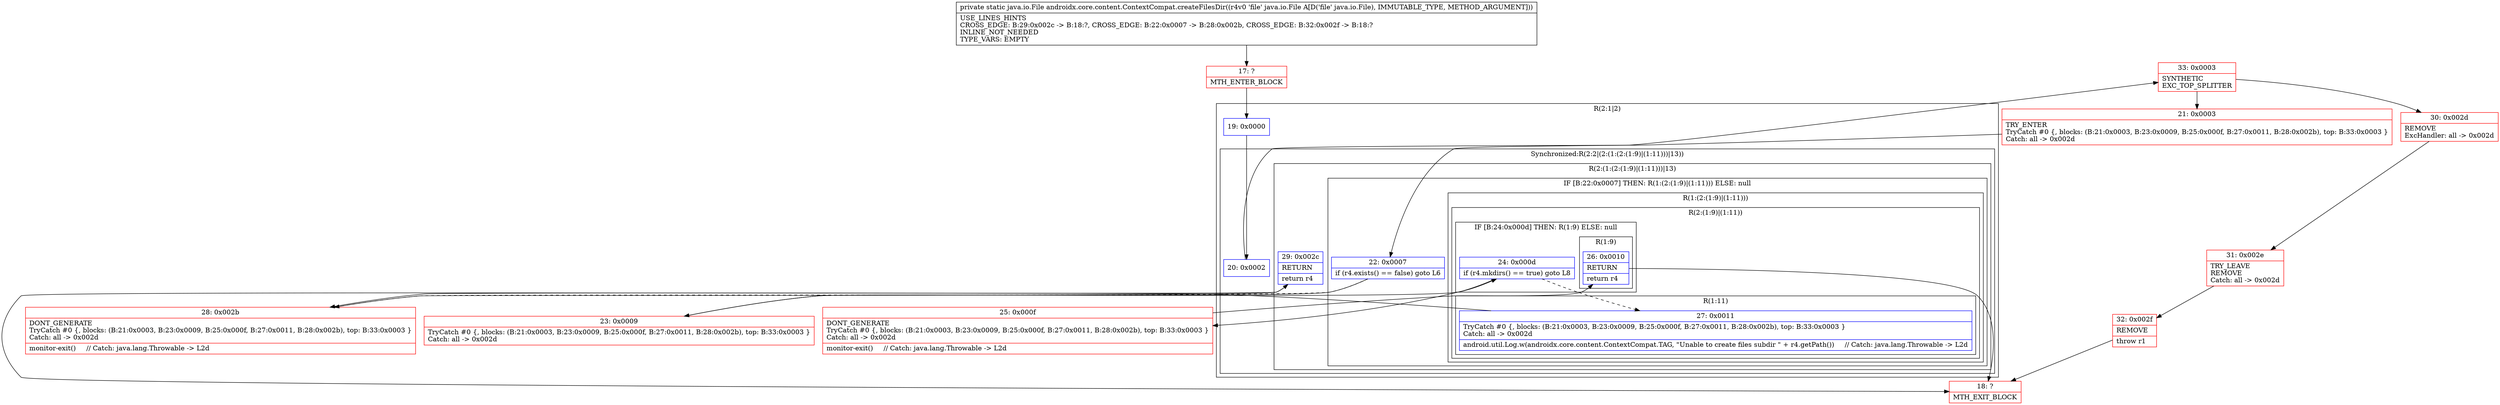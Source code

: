 digraph "CFG forandroidx.core.content.ContextCompat.createFilesDir(Ljava\/io\/File;)Ljava\/io\/File;" {
subgraph cluster_Region_1441623706 {
label = "R(2:1|2)";
node [shape=record,color=blue];
Node_19 [shape=record,label="{19\:\ 0x0000}"];
subgraph cluster_SynchronizedRegion_160695657 {
label = "Synchronized:R(2:2|(2:(1:(2:(1:9)|(1:11)))|13))";
node [shape=record,color=blue];
Node_20 [shape=record,label="{20\:\ 0x0002}"];
subgraph cluster_Region_543522004 {
label = "R(2:(1:(2:(1:9)|(1:11)))|13)";
node [shape=record,color=blue];
subgraph cluster_IfRegion_1375381417 {
label = "IF [B:22:0x0007] THEN: R(1:(2:(1:9)|(1:11))) ELSE: null";
node [shape=record,color=blue];
Node_22 [shape=record,label="{22\:\ 0x0007|if (r4.exists() == false) goto L6\l}"];
subgraph cluster_Region_1868401330 {
label = "R(1:(2:(1:9)|(1:11)))";
node [shape=record,color=blue];
subgraph cluster_Region_1187739005 {
label = "R(2:(1:9)|(1:11))";
node [shape=record,color=blue];
subgraph cluster_IfRegion_1296245420 {
label = "IF [B:24:0x000d] THEN: R(1:9) ELSE: null";
node [shape=record,color=blue];
Node_24 [shape=record,label="{24\:\ 0x000d|if (r4.mkdirs() == true) goto L8\l}"];
subgraph cluster_Region_1224737602 {
label = "R(1:9)";
node [shape=record,color=blue];
Node_26 [shape=record,label="{26\:\ 0x0010|RETURN\l|return r4\l}"];
}
}
subgraph cluster_Region_1250625738 {
label = "R(1:11)";
node [shape=record,color=blue];
Node_27 [shape=record,label="{27\:\ 0x0011|TryCatch #0 \{, blocks: (B:21:0x0003, B:23:0x0009, B:25:0x000f, B:27:0x0011, B:28:0x002b), top: B:33:0x0003 \}\lCatch: all \-\> 0x002d\l|android.util.Log.w(androidx.core.content.ContextCompat.TAG, \"Unable to create files subdir \" + r4.getPath())     \/\/ Catch: java.lang.Throwable \-\> L2d\l}"];
}
}
}
}
Node_29 [shape=record,label="{29\:\ 0x002c|RETURN\l|return r4\l}"];
}
}
}
Node_17 [shape=record,color=red,label="{17\:\ ?|MTH_ENTER_BLOCK\l}"];
Node_33 [shape=record,color=red,label="{33\:\ 0x0003|SYNTHETIC\lEXC_TOP_SPLITTER\l}"];
Node_21 [shape=record,color=red,label="{21\:\ 0x0003|TRY_ENTER\lTryCatch #0 \{, blocks: (B:21:0x0003, B:23:0x0009, B:25:0x000f, B:27:0x0011, B:28:0x002b), top: B:33:0x0003 \}\lCatch: all \-\> 0x002d\l}"];
Node_23 [shape=record,color=red,label="{23\:\ 0x0009|TryCatch #0 \{, blocks: (B:21:0x0003, B:23:0x0009, B:25:0x000f, B:27:0x0011, B:28:0x002b), top: B:33:0x0003 \}\lCatch: all \-\> 0x002d\l}"];
Node_25 [shape=record,color=red,label="{25\:\ 0x000f|DONT_GENERATE\lTryCatch #0 \{, blocks: (B:21:0x0003, B:23:0x0009, B:25:0x000f, B:27:0x0011, B:28:0x002b), top: B:33:0x0003 \}\lCatch: all \-\> 0x002d\l|monitor\-exit()     \/\/ Catch: java.lang.Throwable \-\> L2d\l}"];
Node_18 [shape=record,color=red,label="{18\:\ ?|MTH_EXIT_BLOCK\l}"];
Node_28 [shape=record,color=red,label="{28\:\ 0x002b|DONT_GENERATE\lTryCatch #0 \{, blocks: (B:21:0x0003, B:23:0x0009, B:25:0x000f, B:27:0x0011, B:28:0x002b), top: B:33:0x0003 \}\lCatch: all \-\> 0x002d\l|monitor\-exit()     \/\/ Catch: java.lang.Throwable \-\> L2d\l}"];
Node_30 [shape=record,color=red,label="{30\:\ 0x002d|REMOVE\lExcHandler: all \-\> 0x002d\l}"];
Node_31 [shape=record,color=red,label="{31\:\ 0x002e|TRY_LEAVE\lREMOVE\lCatch: all \-\> 0x002d\l}"];
Node_32 [shape=record,color=red,label="{32\:\ 0x002f|REMOVE\l|throw r1\l}"];
MethodNode[shape=record,label="{private static java.io.File androidx.core.content.ContextCompat.createFilesDir((r4v0 'file' java.io.File A[D('file' java.io.File), IMMUTABLE_TYPE, METHOD_ARGUMENT]))  | USE_LINES_HINTS\lCROSS_EDGE: B:29:0x002c \-\> B:18:?, CROSS_EDGE: B:22:0x0007 \-\> B:28:0x002b, CROSS_EDGE: B:32:0x002f \-\> B:18:?\lINLINE_NOT_NEEDED\lTYPE_VARS: EMPTY\l}"];
MethodNode -> Node_17;Node_19 -> Node_20;
Node_20 -> Node_33;
Node_22 -> Node_23;
Node_22 -> Node_28[style=dashed];
Node_24 -> Node_25;
Node_24 -> Node_27[style=dashed];
Node_26 -> Node_18;
Node_27 -> Node_28;
Node_29 -> Node_18;
Node_17 -> Node_19;
Node_33 -> Node_21;
Node_33 -> Node_30;
Node_21 -> Node_22;
Node_23 -> Node_24;
Node_25 -> Node_26;
Node_28 -> Node_29;
Node_30 -> Node_31;
Node_31 -> Node_32;
Node_32 -> Node_18;
}

